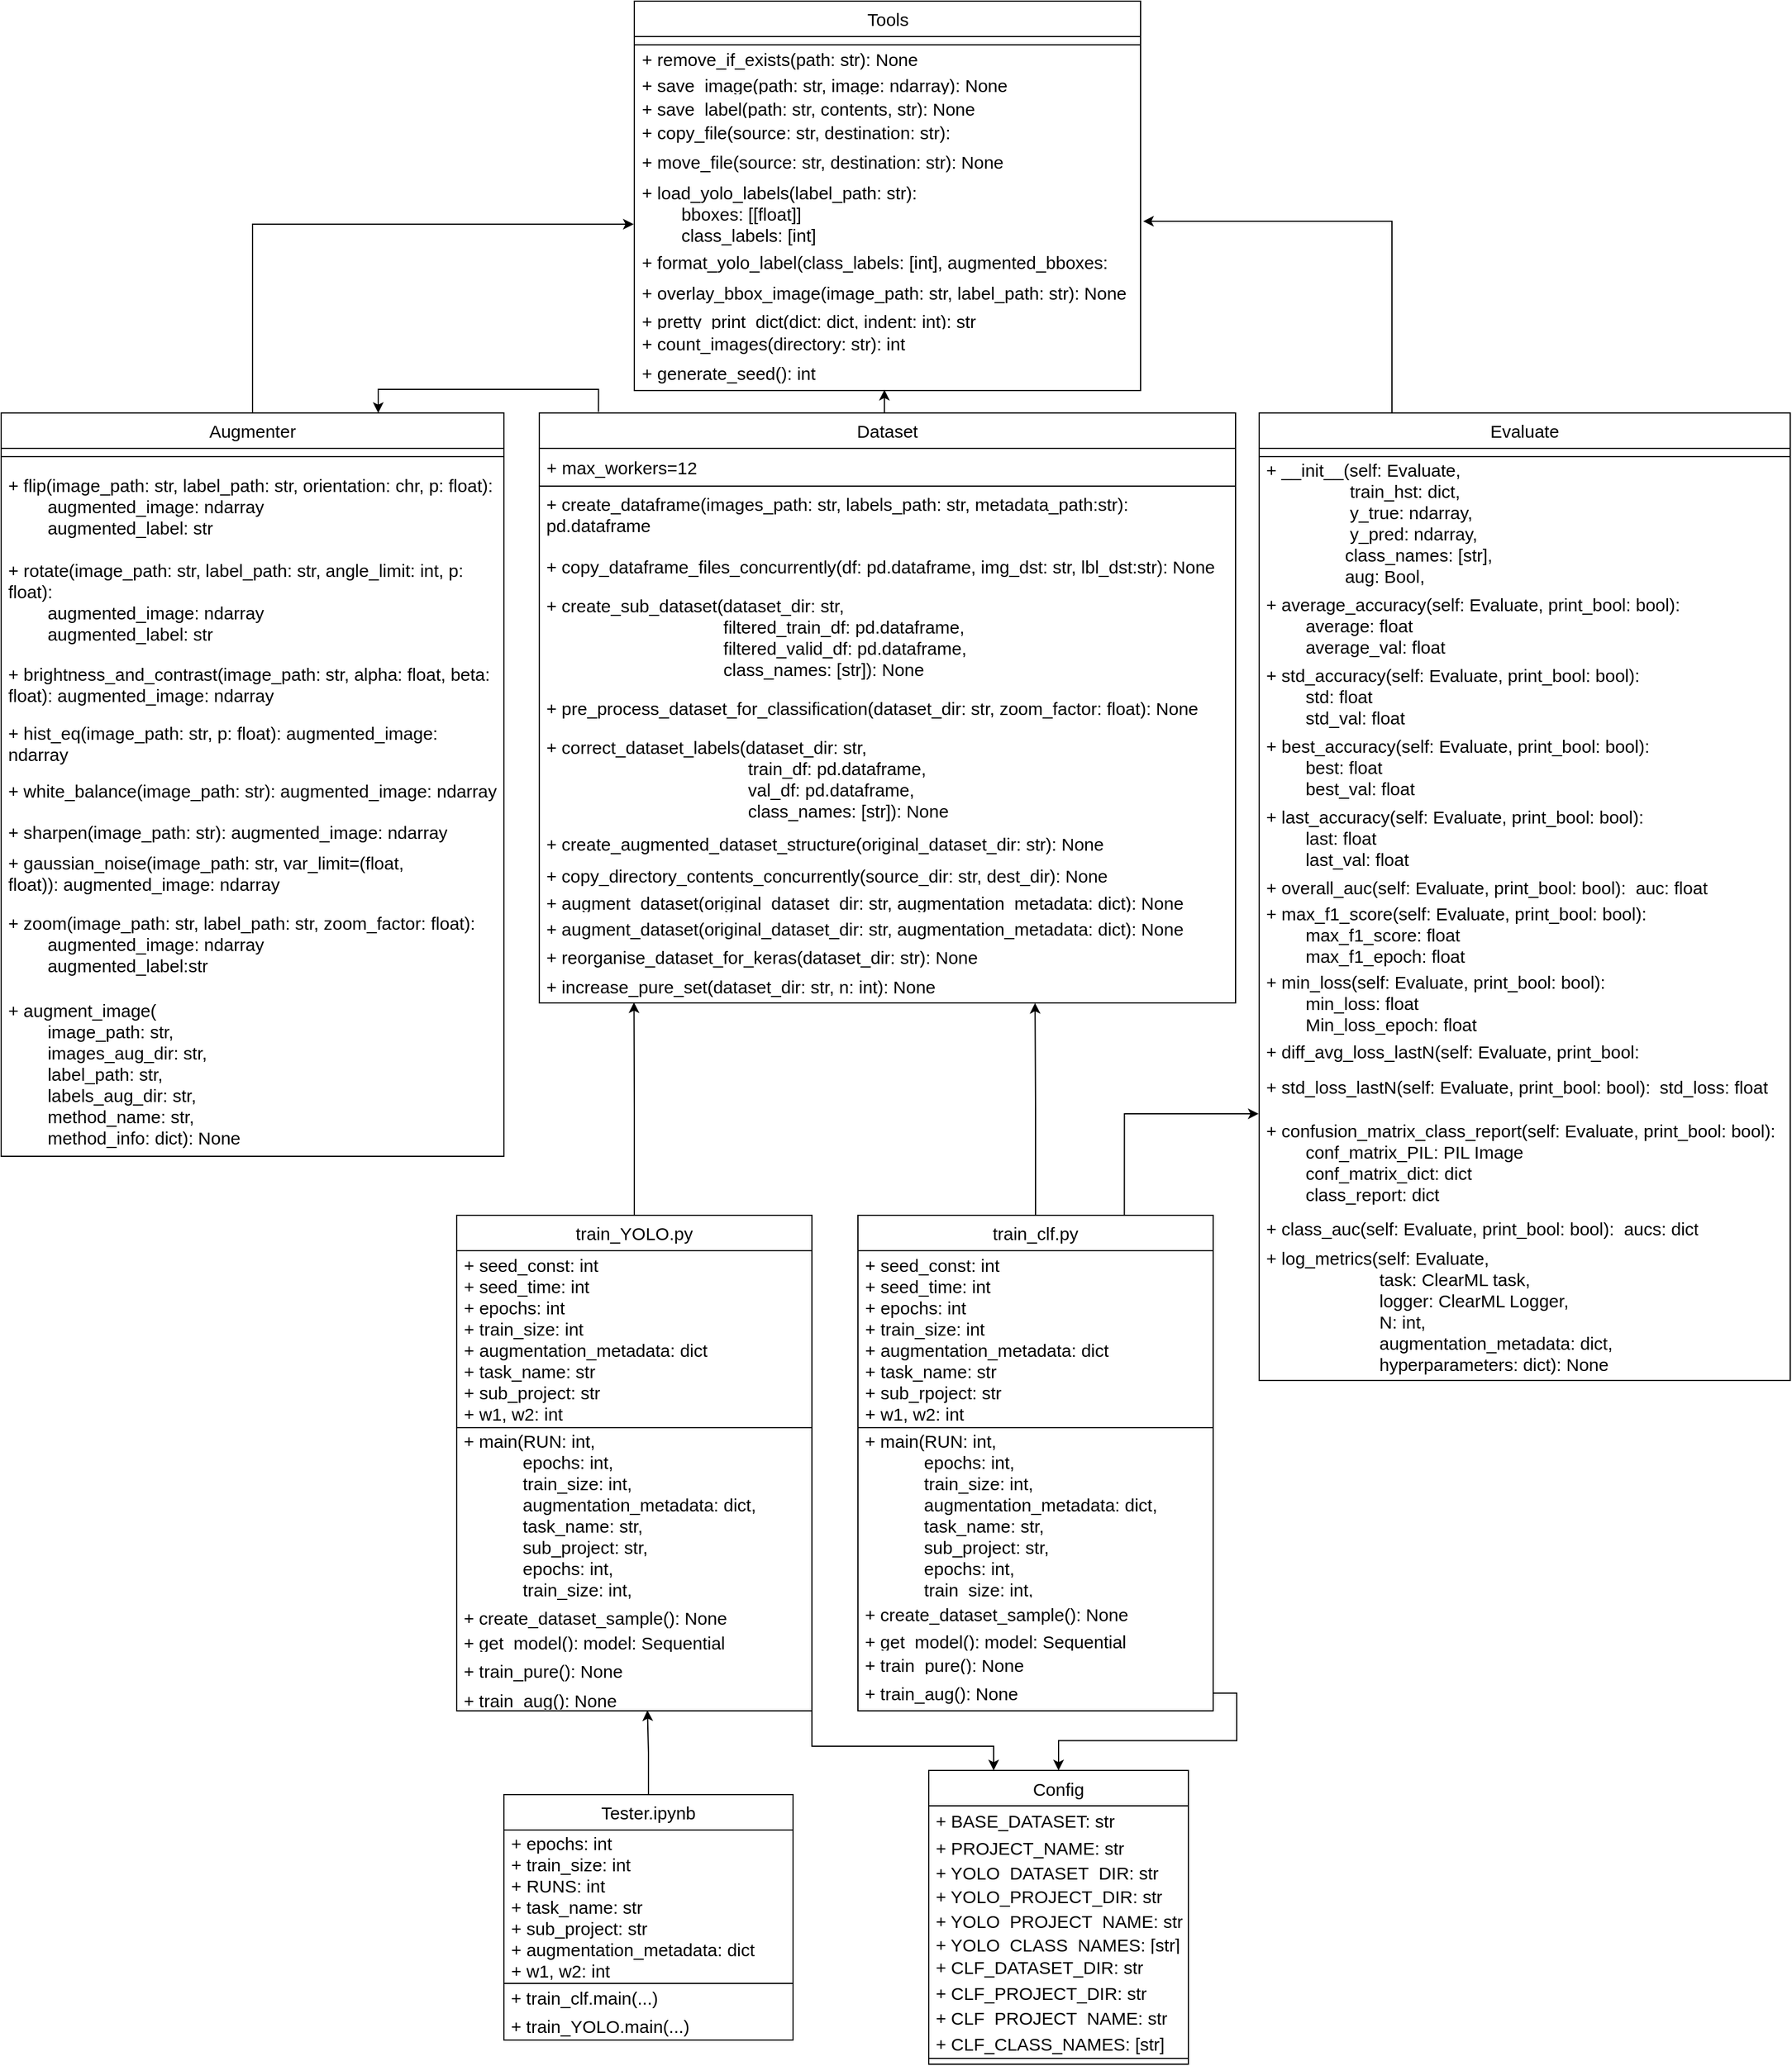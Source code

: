 <mxfile version="24.4.8" type="device">
  <diagram name="Page-1" id="jwdiSO0T2RPL26EpH5Y4">
    <mxGraphModel dx="3220" dy="1732" grid="0" gridSize="10" guides="1" tooltips="1" connect="1" arrows="1" fold="1" page="1" pageScale="1" pageWidth="3300" pageHeight="4681" math="0" shadow="0">
      <root>
        <mxCell id="0" />
        <mxCell id="1" parent="0" />
        <mxCell id="nGlid799hZtoj7pSC51s-5" value="Tools" style="swimlane;fontStyle=0;childLayout=stackLayout;horizontal=1;startSize=30;horizontalStack=0;resizeParent=1;resizeParentMax=0;resizeLast=0;collapsible=1;marginBottom=0;whiteSpace=wrap;html=1;fontSize=15;" parent="1" vertex="1">
          <mxGeometry x="950.5" y="21" width="429" height="330" as="geometry">
            <mxRectangle x="72" y="30" width="63" height="30" as="alternateBounds" />
          </mxGeometry>
        </mxCell>
        <mxCell id="nGlid799hZtoj7pSC51s-9" value="" style="rounded=0;whiteSpace=wrap;html=1;fontStyle=0;fontSize=15;" parent="nGlid799hZtoj7pSC51s-5" vertex="1">
          <mxGeometry y="30" width="429" height="7" as="geometry" />
        </mxCell>
        <mxCell id="nGlid799hZtoj7pSC51s-6" value="+ remove_if_exists(path: str): None" style="text;strokeColor=none;fillColor=none;align=left;verticalAlign=middle;spacingLeft=4;spacingRight=4;overflow=hidden;points=[[0,0.5],[1,0.5]];portConstraint=eastwest;rotatable=0;whiteSpace=wrap;html=1;fontStyle=0;fontSize=15;" parent="nGlid799hZtoj7pSC51s-5" vertex="1">
          <mxGeometry y="37" width="429" height="23" as="geometry" />
        </mxCell>
        <mxCell id="nGlid799hZtoj7pSC51s-7" value="+ save_image(path: str, image: ndarray): None" style="text;strokeColor=none;fillColor=none;align=left;verticalAlign=middle;spacingLeft=4;spacingRight=4;overflow=hidden;points=[[0,0.5],[1,0.5]];portConstraint=eastwest;rotatable=0;whiteSpace=wrap;html=1;fontStyle=0;fontSize=15;" parent="nGlid799hZtoj7pSC51s-5" vertex="1">
          <mxGeometry y="60" width="429" height="20" as="geometry" />
        </mxCell>
        <mxCell id="nGlid799hZtoj7pSC51s-8" value="+ save_label(path: str, contents, str): None" style="text;strokeColor=none;fillColor=none;align=left;verticalAlign=middle;spacingLeft=4;spacingRight=4;overflow=hidden;points=[[0,0.5],[1,0.5]];portConstraint=eastwest;rotatable=0;whiteSpace=wrap;html=1;fontStyle=0;fontSize=15;" parent="nGlid799hZtoj7pSC51s-5" vertex="1">
          <mxGeometry y="80" width="429" height="20" as="geometry" />
        </mxCell>
        <mxCell id="nGlid799hZtoj7pSC51s-13" value="+ copy_file(source: str, destination: str): None&lt;span style=&quot;color: rgba(0, 0, 0, 0); font-family: monospace; font-size: 15px; text-wrap: nowrap;&quot;&gt;%3CmxGraphModel%3E%3Croot%3E%3CmxCell%20id%3D%220%22%2F%3E%3CmxCell%20id%3D%221%22%20parent%3D%220%22%2F%3E%3CmxCell%20id%3D%222%22%20value%3D%22%2B%20save_label(path%2C%20contents)%22%20style%3D%22text%3BstrokeColor%3Dnone%3BfillColor%3Dnone%3Balign%3Dleft%3BverticalAlign%3Dmiddle%3BspacingLeft%3D4%3BspacingRight%3D4%3Boverflow%3Dhidden%3Bpoints%3D%5B%5B0%2C0.5%5D%2C%5B1%2C0.5%5D%5D%3BportConstraint%3Deastwest%3Brotatable%3D0%3BwhiteSpace%3Dwrap%3Bhtml%3D1%3B%22%20vertex%3D%221%22%20parent%3D%221%22%3E%3CmxGeometry%20x%3D%2272%22%20y%3D%22127%22%20width%3D%22248%22%20height%3D%2230%22%20as%3D%22geometry%22%2F%3E%3C%2FmxCell%3E%3C%2Froot%3E%3C%2FmxGraphModel%3E&lt;/span&gt;" style="text;strokeColor=none;fillColor=none;align=left;verticalAlign=middle;spacingLeft=4;spacingRight=4;overflow=hidden;points=[[0,0.5],[1,0.5]];portConstraint=eastwest;rotatable=0;whiteSpace=wrap;html=1;fontStyle=0;fontSize=15;" parent="nGlid799hZtoj7pSC51s-5" vertex="1">
          <mxGeometry y="100" width="429" height="22" as="geometry" />
        </mxCell>
        <mxCell id="nGlid799hZtoj7pSC51s-14" value="+ move_file(source: str, destination: str): None" style="text;strokeColor=none;fillColor=none;align=left;verticalAlign=middle;spacingLeft=4;spacingRight=4;overflow=hidden;points=[[0,0.5],[1,0.5]];portConstraint=eastwest;rotatable=0;whiteSpace=wrap;html=1;fontStyle=0;fontSize=15;" parent="nGlid799hZtoj7pSC51s-5" vertex="1">
          <mxGeometry y="122" width="429" height="28" as="geometry" />
        </mxCell>
        <mxCell id="nGlid799hZtoj7pSC51s-15" value="+ load_yolo_labels(label_path: str): &lt;br style=&quot;font-size: 15px;&quot;&gt;&lt;span style=&quot;white-space: pre; font-size: 15px;&quot;&gt;&#x9;&lt;/span&gt;bboxes: [[float]]&lt;br style=&quot;font-size: 15px;&quot;&gt;&lt;span style=&quot;white-space: pre; font-size: 15px;&quot;&gt;&#x9;&lt;/span&gt;class_labels: [int]" style="text;strokeColor=none;fillColor=none;align=left;verticalAlign=middle;spacingLeft=4;spacingRight=4;overflow=hidden;points=[[0,0.5],[1,0.5]];portConstraint=eastwest;rotatable=0;whiteSpace=wrap;html=1;fontStyle=0;fontSize=15;" parent="nGlid799hZtoj7pSC51s-5" vertex="1">
          <mxGeometry y="150" width="429" height="60" as="geometry" />
        </mxCell>
        <mxCell id="nGlid799hZtoj7pSC51s-16" value="+ format_yolo_label(class_labels: [int], augmented_bboxes: [[float]]): str" style="text;strokeColor=none;fillColor=none;align=left;verticalAlign=middle;spacingLeft=4;spacingRight=4;overflow=hidden;points=[[0,0.5],[1,0.5]];portConstraint=eastwest;rotatable=0;whiteSpace=wrap;html=1;fontStyle=0;fontSize=15;" parent="nGlid799hZtoj7pSC51s-5" vertex="1">
          <mxGeometry y="210" width="429" height="23" as="geometry" />
        </mxCell>
        <mxCell id="nGlid799hZtoj7pSC51s-17" value="+ overlay_bbox_image(image_path: str, label_path: str): None" style="text;strokeColor=none;fillColor=none;align=left;verticalAlign=middle;spacingLeft=4;spacingRight=4;overflow=hidden;points=[[0,0.5],[1,0.5]];portConstraint=eastwest;rotatable=0;whiteSpace=wrap;html=1;fontStyle=0;fontSize=15;" parent="nGlid799hZtoj7pSC51s-5" vertex="1">
          <mxGeometry y="233" width="429" height="27" as="geometry" />
        </mxCell>
        <mxCell id="nGlid799hZtoj7pSC51s-18" value="+ pretty_print_dict(dict: dict, indent: int): str" style="text;strokeColor=none;fillColor=none;align=left;verticalAlign=middle;spacingLeft=4;spacingRight=4;overflow=hidden;points=[[0,0.5],[1,0.5]];portConstraint=eastwest;rotatable=0;whiteSpace=wrap;html=1;fontStyle=0;fontSize=15;" parent="nGlid799hZtoj7pSC51s-5" vertex="1">
          <mxGeometry y="260" width="429" height="19" as="geometry" />
        </mxCell>
        <mxCell id="nGlid799hZtoj7pSC51s-19" value="+ count_images(directory: str): int" style="text;strokeColor=none;fillColor=none;align=left;verticalAlign=middle;spacingLeft=4;spacingRight=4;overflow=hidden;points=[[0,0.5],[1,0.5]];portConstraint=eastwest;rotatable=0;whiteSpace=wrap;html=1;fontStyle=0;fontSize=15;" parent="nGlid799hZtoj7pSC51s-5" vertex="1">
          <mxGeometry y="279" width="429" height="21" as="geometry" />
        </mxCell>
        <mxCell id="nGlid799hZtoj7pSC51s-20" value="+ generate_seed(): int" style="text;strokeColor=none;fillColor=none;align=left;verticalAlign=middle;spacingLeft=4;spacingRight=4;overflow=hidden;points=[[0,0.5],[1,0.5]];portConstraint=eastwest;rotatable=0;whiteSpace=wrap;html=1;fontStyle=0;fontSize=15;" parent="nGlid799hZtoj7pSC51s-5" vertex="1">
          <mxGeometry y="300" width="429" height="30" as="geometry" />
        </mxCell>
        <mxCell id="nGlid799hZtoj7pSC51s-21" value="Augmenter" style="swimlane;fontStyle=0;childLayout=stackLayout;horizontal=1;startSize=30;horizontalStack=0;resizeParent=1;resizeParentMax=0;resizeLast=0;collapsible=1;marginBottom=0;whiteSpace=wrap;html=1;fontSize=15;" parent="1" vertex="1">
          <mxGeometry x="414" y="370" width="426" height="630" as="geometry">
            <mxRectangle x="72" y="30" width="63" height="30" as="alternateBounds" />
          </mxGeometry>
        </mxCell>
        <mxCell id="nGlid799hZtoj7pSC51s-22" value="" style="rounded=0;whiteSpace=wrap;html=1;fontStyle=0;fontSize=15;" parent="nGlid799hZtoj7pSC51s-21" vertex="1">
          <mxGeometry y="30" width="426" height="7" as="geometry" />
        </mxCell>
        <mxCell id="nGlid799hZtoj7pSC51s-23" value="+ flip(image_path: str, label_path: str, orientation: chr, p: float):&lt;br style=&quot;font-size: 15px;&quot;&gt;&lt;span style=&quot;white-space: pre; font-size: 15px;&quot;&gt;&#x9;&lt;/span&gt;augmented_image: ndarray&lt;div style=&quot;font-size: 15px;&quot;&gt;&lt;span style=&quot;white-space: pre; font-size: 15px;&quot;&gt;&#x9;&lt;/span&gt;augmented_label: str&lt;br style=&quot;font-size: 15px;&quot;&gt;&lt;/div&gt;" style="text;strokeColor=none;fillColor=none;align=left;verticalAlign=middle;spacingLeft=4;spacingRight=4;overflow=hidden;points=[[0,0.5],[1,0.5]];portConstraint=eastwest;rotatable=0;whiteSpace=wrap;html=1;fontStyle=0;fontSize=15;" parent="nGlid799hZtoj7pSC51s-21" vertex="1">
          <mxGeometry y="37" width="426" height="83" as="geometry" />
        </mxCell>
        <mxCell id="nGlid799hZtoj7pSC51s-34" value="+ rotate(image_path: str, label_path: str, angle_limit: int, p: float):&lt;br style=&quot;font-size: 15px;&quot;&gt;&lt;span style=&quot;white-space: pre; font-size: 15px;&quot;&gt;&#x9;&lt;/span&gt;augmented_image: ndarray&lt;div style=&quot;font-size: 15px;&quot;&gt;&lt;span style=&quot;white-space: pre; font-size: 15px;&quot;&gt;&#x9;&lt;/span&gt;augmented_label: str&lt;br style=&quot;font-size: 15px;&quot;&gt;&lt;/div&gt;" style="text;strokeColor=none;fillColor=none;align=left;verticalAlign=middle;spacingLeft=4;spacingRight=4;overflow=hidden;points=[[0,0.5],[1,0.5]];portConstraint=eastwest;rotatable=0;whiteSpace=wrap;html=1;fontStyle=0;fontSize=15;" parent="nGlid799hZtoj7pSC51s-21" vertex="1">
          <mxGeometry y="120" width="426" height="80" as="geometry" />
        </mxCell>
        <mxCell id="nGlid799hZtoj7pSC51s-35" value="+ brightness_and_contrast(image_path: str, alpha: float, beta: float):&amp;nbsp;augmented_image: ndarray" style="text;strokeColor=none;fillColor=none;align=left;verticalAlign=middle;spacingLeft=4;spacingRight=4;overflow=hidden;points=[[0,0.5],[1,0.5]];portConstraint=eastwest;rotatable=0;whiteSpace=wrap;html=1;fontStyle=0;fontSize=15;" parent="nGlid799hZtoj7pSC51s-21" vertex="1">
          <mxGeometry y="200" width="426" height="60" as="geometry" />
        </mxCell>
        <mxCell id="nGlid799hZtoj7pSC51s-36" value="+ hist_eq(image_path: str, p: float): augmented_image: ndarray" style="text;strokeColor=none;fillColor=none;align=left;verticalAlign=middle;spacingLeft=4;spacingRight=4;overflow=hidden;points=[[0,0.5],[1,0.5]];portConstraint=eastwest;rotatable=0;whiteSpace=wrap;html=1;fontStyle=0;fontSize=15;" parent="nGlid799hZtoj7pSC51s-21" vertex="1">
          <mxGeometry y="260" width="426" height="40" as="geometry" />
        </mxCell>
        <mxCell id="nGlid799hZtoj7pSC51s-37" value="+ white_balance(image_path: str): augmented_image: ndarray" style="text;strokeColor=none;fillColor=none;align=left;verticalAlign=middle;spacingLeft=4;spacingRight=4;overflow=hidden;points=[[0,0.5],[1,0.5]];portConstraint=eastwest;rotatable=0;whiteSpace=wrap;html=1;fontStyle=0;fontSize=15;" parent="nGlid799hZtoj7pSC51s-21" vertex="1">
          <mxGeometry y="300" width="426" height="40" as="geometry" />
        </mxCell>
        <mxCell id="nGlid799hZtoj7pSC51s-38" value="+ sharpen(image_path: str): augmented_image: ndarray" style="text;strokeColor=none;fillColor=none;align=left;verticalAlign=middle;spacingLeft=4;spacingRight=4;overflow=hidden;points=[[0,0.5],[1,0.5]];portConstraint=eastwest;rotatable=0;whiteSpace=wrap;html=1;fontStyle=0;fontSize=15;" parent="nGlid799hZtoj7pSC51s-21" vertex="1">
          <mxGeometry y="340" width="426" height="30" as="geometry" />
        </mxCell>
        <mxCell id="nGlid799hZtoj7pSC51s-39" value="+ gaussian_noise(image_path: str, var_limit=(float, float)):&amp;nbsp;augmented_image: ndarray" style="text;strokeColor=none;fillColor=none;align=left;verticalAlign=middle;spacingLeft=4;spacingRight=4;overflow=hidden;points=[[0,0.5],[1,0.5]];portConstraint=eastwest;rotatable=0;whiteSpace=wrap;html=1;fontStyle=0;fontSize=15;" parent="nGlid799hZtoj7pSC51s-21" vertex="1">
          <mxGeometry y="370" width="426" height="40" as="geometry" />
        </mxCell>
        <mxCell id="nGlid799hZtoj7pSC51s-40" value="+ zoom(image_path: str, label_path: str, zoom_factor: float):&lt;br style=&quot;font-size: 15px;&quot;&gt;&lt;span style=&quot;white-space: pre; font-size: 15px;&quot;&gt;&#x9;&lt;/span&gt;augmented_image: ndarray&lt;div style=&quot;font-size: 15px;&quot;&gt;&lt;span style=&quot;white-space: pre; font-size: 15px;&quot;&gt;&#x9;&lt;/span&gt;augmented_label:str&lt;br style=&quot;font-size: 15px;&quot;&gt;&lt;/div&gt;" style="text;strokeColor=none;fillColor=none;align=left;verticalAlign=middle;spacingLeft=4;spacingRight=4;overflow=hidden;points=[[0,0.5],[1,0.5]];portConstraint=eastwest;rotatable=0;whiteSpace=wrap;html=1;fontStyle=0;fontSize=15;" parent="nGlid799hZtoj7pSC51s-21" vertex="1">
          <mxGeometry y="410" width="426" height="80" as="geometry" />
        </mxCell>
        <mxCell id="nGlid799hZtoj7pSC51s-42" value="+ augment_image(&lt;div style=&quot;font-size: 15px;&quot;&gt;&lt;span style=&quot;white-space: pre; font-size: 15px;&quot;&gt;&#x9;&lt;/span&gt;image_path: str,&amp;nbsp;&lt;/div&gt;&lt;div style=&quot;font-size: 15px;&quot;&gt;&lt;span style=&quot;white-space: pre; font-size: 15px;&quot;&gt;&#x9;&lt;/span&gt;images_aug_dir: str,&amp;nbsp;&lt;/div&gt;&lt;div style=&quot;font-size: 15px;&quot;&gt;&lt;span style=&quot;white-space: pre; font-size: 15px;&quot;&gt;&#x9;&lt;/span&gt;label_path: str,&lt;/div&gt;&lt;div style=&quot;font-size: 15px;&quot;&gt;&lt;span style=&quot;white-space: pre; font-size: 15px;&quot;&gt;&#x9;&lt;/span&gt;labels_aug_dir: str,&amp;nbsp;&lt;br style=&quot;font-size: 15px;&quot;&gt;&lt;/div&gt;&lt;div style=&quot;font-size: 15px;&quot;&gt;&lt;span style=&quot;white-space: pre; font-size: 15px;&quot;&gt;&#x9;&lt;/span&gt;method_name: str,&amp;nbsp;&lt;br style=&quot;font-size: 15px;&quot;&gt;&lt;/div&gt;&lt;div style=&quot;font-size: 15px;&quot;&gt;&lt;span style=&quot;white-space: pre; font-size: 15px;&quot;&gt;&#x9;&lt;/span&gt;method_info: dict): None&lt;/div&gt;" style="text;strokeColor=none;fillColor=none;align=left;verticalAlign=middle;spacingLeft=4;spacingRight=4;overflow=hidden;points=[[0,0.5],[1,0.5]];portConstraint=eastwest;rotatable=0;whiteSpace=wrap;html=1;fontStyle=0;fontSize=15;" parent="nGlid799hZtoj7pSC51s-21" vertex="1">
          <mxGeometry y="490" width="426" height="140" as="geometry" />
        </mxCell>
        <mxCell id="SQDfd7YPCG2e_DJXSsXQ-8" style="edgeStyle=orthogonalEdgeStyle;rounded=0;orthogonalLoop=1;jettySize=auto;html=1;exitX=0.085;exitY=-0.002;exitDx=0;exitDy=0;entryX=0.75;entryY=0;entryDx=0;entryDy=0;exitPerimeter=0;fontStyle=0" edge="1" parent="1" source="nGlid799hZtoj7pSC51s-43" target="nGlid799hZtoj7pSC51s-21">
          <mxGeometry relative="1" as="geometry">
            <Array as="points">
              <mxPoint x="920" y="350" />
              <mxPoint x="733" y="350" />
            </Array>
          </mxGeometry>
        </mxCell>
        <mxCell id="nGlid799hZtoj7pSC51s-43" value="Dataset" style="swimlane;fontStyle=0;childLayout=stackLayout;horizontal=1;startSize=30;horizontalStack=0;resizeParent=1;resizeParentMax=0;resizeLast=0;collapsible=1;marginBottom=0;whiteSpace=wrap;html=1;fontSize=15;" parent="1" vertex="1">
          <mxGeometry x="870" y="370" width="590" height="500" as="geometry">
            <mxRectangle x="72" y="30" width="63" height="30" as="alternateBounds" />
          </mxGeometry>
        </mxCell>
        <mxCell id="nGlid799hZtoj7pSC51s-44" value="&amp;nbsp;+ max_workers=12" style="rounded=0;whiteSpace=wrap;html=1;align=left;fontStyle=0;fontSize=15;" parent="nGlid799hZtoj7pSC51s-43" vertex="1">
          <mxGeometry y="30" width="590" height="32" as="geometry" />
        </mxCell>
        <mxCell id="nGlid799hZtoj7pSC51s-55" value="+ create_dataframe(images_path: str, labels_path: str, metadata_path:str): pd.dataframe" style="text;strokeColor=none;fillColor=none;align=left;verticalAlign=middle;spacingLeft=4;spacingRight=4;overflow=hidden;points=[[0,0.5],[1,0.5]];portConstraint=eastwest;rotatable=0;whiteSpace=wrap;html=1;fontStyle=0;fontSize=15;" parent="nGlid799hZtoj7pSC51s-43" vertex="1">
          <mxGeometry y="62" width="590" height="48" as="geometry" />
        </mxCell>
        <mxCell id="nGlid799hZtoj7pSC51s-58" value="+ copy_dataframe_files_concurrently(df: pd.dataframe, img_dst: str, lbl_dst:str): None" style="text;strokeColor=none;fillColor=none;align=left;verticalAlign=middle;spacingLeft=4;spacingRight=4;overflow=hidden;points=[[0,0.5],[1,0.5]];portConstraint=eastwest;rotatable=0;whiteSpace=wrap;html=1;fontStyle=0;fontSize=15;" parent="nGlid799hZtoj7pSC51s-43" vertex="1">
          <mxGeometry y="110" width="590" height="40" as="geometry" />
        </mxCell>
        <mxCell id="nGlid799hZtoj7pSC51s-59" value="+ create_sub_dataset(dataset_dir: str,&lt;div style=&quot;font-size: 15px;&quot;&gt;&lt;span style=&quot;white-space: pre; font-size: 15px;&quot;&gt;&#x9;&lt;/span&gt;&lt;span style=&quot;white-space: pre; font-size: 15px;&quot;&gt;&#x9;&lt;/span&gt;&lt;span style=&quot;white-space: pre; font-size: 15px;&quot;&gt;&#x9;&lt;/span&gt;&lt;span style=&quot;white-space: pre; font-size: 15px;&quot;&gt;&#x9;&lt;/span&gt;&amp;nbsp; &amp;nbsp; filtered_train_df: pd.dataframe,&amp;nbsp;&lt;/div&gt;&lt;div style=&quot;font-size: 15px;&quot;&gt;&lt;span style=&quot;white-space: pre; font-size: 15px;&quot;&gt;&#x9;&lt;/span&gt;&lt;span style=&quot;white-space: pre; font-size: 15px;&quot;&gt;&#x9;&lt;/span&gt;&lt;span style=&quot;white-space: pre; font-size: 15px;&quot;&gt;&#x9;&lt;/span&gt;&lt;span style=&quot;white-space: pre; font-size: 15px;&quot;&gt;&#x9;&lt;/span&gt;&amp;nbsp; &amp;nbsp; filtered_valid_df: pd.dataframe,&lt;/div&gt;&lt;div style=&quot;font-size: 15px;&quot;&gt;&lt;span style=&quot;white-space: pre; font-size: 15px;&quot;&gt;&#x9;&lt;/span&gt;&lt;span style=&quot;white-space: pre; font-size: 15px;&quot;&gt;&#x9;&lt;/span&gt;&lt;span style=&quot;white-space: pre; font-size: 15px;&quot;&gt;&#x9;&lt;/span&gt;&lt;span style=&quot;white-space: pre; font-size: 15px;&quot;&gt;&#x9;&lt;/span&gt;&amp;nbsp; &amp;nbsp; class_names: [str]): None&lt;/div&gt;" style="text;strokeColor=none;fillColor=none;align=left;verticalAlign=middle;spacingLeft=4;spacingRight=4;overflow=hidden;points=[[0,0.5],[1,0.5]];portConstraint=eastwest;rotatable=0;whiteSpace=wrap;html=1;fontStyle=0;fontSize=15;" parent="nGlid799hZtoj7pSC51s-43" vertex="1">
          <mxGeometry y="150" width="590" height="80" as="geometry" />
        </mxCell>
        <mxCell id="nGlid799hZtoj7pSC51s-60" value="+ pre_process_dataset_for_classification(dataset_dir: str,&amp;nbsp;&lt;span style=&quot;background-color: initial; font-size: 15px;&quot;&gt;zoom_factor: float&lt;/span&gt;&lt;span style=&quot;background-color: initial; font-size: 15px;&quot;&gt;): None&lt;/span&gt;" style="text;strokeColor=none;fillColor=none;align=left;verticalAlign=middle;spacingLeft=4;spacingRight=4;overflow=hidden;points=[[0,0.5],[1,0.5]];portConstraint=eastwest;rotatable=0;whiteSpace=wrap;html=1;fontStyle=0;fontSize=15;" parent="nGlid799hZtoj7pSC51s-43" vertex="1">
          <mxGeometry y="230" width="590" height="40" as="geometry" />
        </mxCell>
        <mxCell id="nGlid799hZtoj7pSC51s-61" value="+ correct_dataset_labels(dataset_dir: str,&lt;div style=&quot;font-size: 15px;&quot;&gt;&lt;span style=&quot;white-space: pre; font-size: 15px;&quot;&gt;&#x9;&lt;/span&gt;&lt;span style=&quot;white-space: pre; font-size: 15px;&quot;&gt;&#x9;&lt;/span&gt;&lt;span style=&quot;white-space: pre; font-size: 15px;&quot;&gt;&#x9;&lt;/span&gt;&lt;span style=&quot;white-space: pre; font-size: 15px;&quot;&gt;&#x9;&lt;/span&gt;&amp;nbsp; &amp;nbsp; &amp;nbsp; &amp;nbsp; &amp;nbsp;train_df: pd.dataframe,&amp;nbsp;&lt;/div&gt;&lt;div style=&quot;font-size: 15px;&quot;&gt;&lt;span style=&quot;white-space: pre; font-size: 15px;&quot;&gt;&#x9;&lt;/span&gt;&lt;span style=&quot;white-space: pre; font-size: 15px;&quot;&gt;&#x9;&lt;/span&gt;&lt;span style=&quot;white-space: pre; font-size: 15px;&quot;&gt;&#x9;&lt;/span&gt;&lt;span style=&quot;white-space: pre; font-size: 15px;&quot;&gt;&#x9;&lt;/span&gt;&amp;nbsp; &amp;nbsp; &amp;nbsp; &amp;nbsp; &amp;nbsp;val_df: pd.dataframe,&lt;/div&gt;&lt;div style=&quot;font-size: 15px;&quot;&gt;&lt;span style=&quot;white-space: pre; font-size: 15px;&quot;&gt;&#x9;&lt;/span&gt;&lt;span style=&quot;white-space: pre; font-size: 15px;&quot;&gt;&#x9;&lt;/span&gt;&lt;span style=&quot;white-space: pre; font-size: 15px;&quot;&gt;&#x9;&lt;/span&gt;&lt;span style=&quot;white-space: pre; font-size: 15px;&quot;&gt;&#x9;&lt;/span&gt;&amp;nbsp; &amp;nbsp; &amp;nbsp; &amp;nbsp; &amp;nbsp;class_names: [str]): None&lt;/div&gt;" style="text;strokeColor=none;fillColor=none;align=left;verticalAlign=middle;spacingLeft=4;spacingRight=4;overflow=hidden;points=[[0,0.5],[1,0.5]];portConstraint=eastwest;rotatable=0;whiteSpace=wrap;html=1;fontStyle=0;fontSize=15;" parent="nGlid799hZtoj7pSC51s-43" vertex="1">
          <mxGeometry y="270" width="590" height="80" as="geometry" />
        </mxCell>
        <mxCell id="nGlid799hZtoj7pSC51s-62" value="+ create_augmented_dataset_structure(original_dataset_dir: str): None" style="text;strokeColor=none;fillColor=none;align=left;verticalAlign=middle;spacingLeft=4;spacingRight=4;overflow=hidden;points=[[0,0.5],[1,0.5]];portConstraint=eastwest;rotatable=0;whiteSpace=wrap;html=1;fontStyle=0;fontSize=15;" parent="nGlid799hZtoj7pSC51s-43" vertex="1">
          <mxGeometry y="350" width="590" height="30" as="geometry" />
        </mxCell>
        <mxCell id="nGlid799hZtoj7pSC51s-63" value="+ copy_directory_contents_concurrently(source_dir: str, dest_dir): None" style="text;strokeColor=none;fillColor=none;align=left;verticalAlign=middle;spacingLeft=4;spacingRight=4;overflow=hidden;points=[[0,0.5],[1,0.5]];portConstraint=eastwest;rotatable=0;whiteSpace=wrap;html=1;fontStyle=0;fontSize=15;" parent="nGlid799hZtoj7pSC51s-43" vertex="1">
          <mxGeometry y="380" width="590" height="24" as="geometry" />
        </mxCell>
        <mxCell id="nGlid799hZtoj7pSC51s-64" value="+ augment_dataset(original_dataset_dir: str, augmentation_metadata: dict): None" style="text;strokeColor=none;fillColor=none;align=left;verticalAlign=middle;spacingLeft=4;spacingRight=4;overflow=hidden;points=[[0,0.5],[1,0.5]];portConstraint=eastwest;rotatable=0;whiteSpace=wrap;html=1;fontStyle=0;fontSize=15;" parent="nGlid799hZtoj7pSC51s-43" vertex="1">
          <mxGeometry y="404" width="590" height="20" as="geometry" />
        </mxCell>
        <mxCell id="nGlid799hZtoj7pSC51s-65" value="+ augment_dataset(original_dataset_dir: str, augmentation_metadata: dict): None" style="text;strokeColor=none;fillColor=none;align=left;verticalAlign=middle;spacingLeft=4;spacingRight=4;overflow=hidden;points=[[0,0.5],[1,0.5]];portConstraint=eastwest;rotatable=0;whiteSpace=wrap;html=1;fontStyle=0;fontSize=15;" parent="nGlid799hZtoj7pSC51s-43" vertex="1">
          <mxGeometry y="424" width="590" height="26" as="geometry" />
        </mxCell>
        <mxCell id="nGlid799hZtoj7pSC51s-66" value="+ reorganise_dataset_for_keras(dataset_dir: str): None" style="text;strokeColor=none;fillColor=none;align=left;verticalAlign=middle;spacingLeft=4;spacingRight=4;overflow=hidden;points=[[0,0.5],[1,0.5]];portConstraint=eastwest;rotatable=0;whiteSpace=wrap;html=1;fontStyle=0;fontSize=15;" parent="nGlid799hZtoj7pSC51s-43" vertex="1">
          <mxGeometry y="450" width="590" height="22" as="geometry" />
        </mxCell>
        <mxCell id="oV85DCt09_R3GapRd5gg-1" value="+ increase_pure_set(dataset_dir: str, n: int): None" style="text;strokeColor=none;fillColor=none;align=left;verticalAlign=middle;spacingLeft=4;spacingRight=4;overflow=hidden;points=[[0,0.5],[1,0.5]];portConstraint=eastwest;rotatable=0;whiteSpace=wrap;html=1;fontStyle=0;fontSize=15;" parent="nGlid799hZtoj7pSC51s-43" vertex="1">
          <mxGeometry y="472" width="590" height="28" as="geometry" />
        </mxCell>
        <mxCell id="nGlid799hZtoj7pSC51s-67" value="Config" style="swimlane;fontStyle=0;childLayout=stackLayout;horizontal=1;startSize=30;horizontalStack=0;resizeParent=1;resizeParentMax=0;resizeLast=0;collapsible=1;marginBottom=0;whiteSpace=wrap;html=1;fontSize=15;" parent="1" vertex="1">
          <mxGeometry x="1200" y="1520.5" width="220" height="249" as="geometry">
            <mxRectangle x="72" y="30" width="63" height="30" as="alternateBounds" />
          </mxGeometry>
        </mxCell>
        <mxCell id="nGlid799hZtoj7pSC51s-69" value="+ BASE_DATASET: str" style="text;strokeColor=none;fillColor=none;align=left;verticalAlign=middle;spacingLeft=4;spacingRight=4;overflow=hidden;points=[[0,0.5],[1,0.5]];portConstraint=eastwest;rotatable=0;whiteSpace=wrap;html=1;fontStyle=0;fontSize=15;" parent="nGlid799hZtoj7pSC51s-67" vertex="1">
          <mxGeometry y="30" width="220" height="24" as="geometry" />
        </mxCell>
        <mxCell id="nGlid799hZtoj7pSC51s-80" value="+ PROJECT_NAME: str" style="text;strokeColor=none;fillColor=none;align=left;verticalAlign=middle;spacingLeft=4;spacingRight=4;overflow=hidden;points=[[0,0.5],[1,0.5]];portConstraint=eastwest;rotatable=0;whiteSpace=wrap;html=1;fontStyle=0;fontSize=15;" parent="nGlid799hZtoj7pSC51s-67" vertex="1">
          <mxGeometry y="54" width="220" height="22" as="geometry" />
        </mxCell>
        <mxCell id="nGlid799hZtoj7pSC51s-81" value="+ YOLO_DATASET_DIR: str" style="text;strokeColor=none;fillColor=none;align=left;verticalAlign=middle;spacingLeft=4;spacingRight=4;overflow=hidden;points=[[0,0.5],[1,0.5]];portConstraint=eastwest;rotatable=0;whiteSpace=wrap;html=1;fontStyle=0;fontSize=15;" parent="nGlid799hZtoj7pSC51s-67" vertex="1">
          <mxGeometry y="76" width="220" height="19" as="geometry" />
        </mxCell>
        <mxCell id="nGlid799hZtoj7pSC51s-82" value="+ YOLO_PROJECT_DIR: str" style="text;strokeColor=none;fillColor=none;align=left;verticalAlign=middle;spacingLeft=4;spacingRight=4;overflow=hidden;points=[[0,0.5],[1,0.5]];portConstraint=eastwest;rotatable=0;whiteSpace=wrap;html=1;fontStyle=0;fontSize=15;" parent="nGlid799hZtoj7pSC51s-67" vertex="1">
          <mxGeometry y="95" width="220" height="22" as="geometry" />
        </mxCell>
        <mxCell id="nGlid799hZtoj7pSC51s-83" value="+ YOLO_PROJECT_NAME: str" style="text;strokeColor=none;fillColor=none;align=left;verticalAlign=middle;spacingLeft=4;spacingRight=4;overflow=hidden;points=[[0,0.5],[1,0.5]];portConstraint=eastwest;rotatable=0;whiteSpace=wrap;html=1;fontStyle=0;fontSize=15;" parent="nGlid799hZtoj7pSC51s-67" vertex="1">
          <mxGeometry y="117" width="220" height="19" as="geometry" />
        </mxCell>
        <mxCell id="nGlid799hZtoj7pSC51s-84" value="+ YOLO_CLASS_NAMES: [str]" style="text;strokeColor=none;fillColor=none;align=left;verticalAlign=middle;spacingLeft=4;spacingRight=4;overflow=hidden;points=[[0,0.5],[1,0.5]];portConstraint=eastwest;rotatable=0;whiteSpace=wrap;html=1;fontStyle=0;fontSize=15;" parent="nGlid799hZtoj7pSC51s-67" vertex="1">
          <mxGeometry y="136" width="220" height="20" as="geometry" />
        </mxCell>
        <mxCell id="nGlid799hZtoj7pSC51s-85" value="+ CLF_DATASET_DIR: str" style="text;strokeColor=none;fillColor=none;align=left;verticalAlign=middle;spacingLeft=4;spacingRight=4;overflow=hidden;points=[[0,0.5],[1,0.5]];portConstraint=eastwest;rotatable=0;whiteSpace=wrap;html=1;fontStyle=0;fontSize=15;" parent="nGlid799hZtoj7pSC51s-67" vertex="1">
          <mxGeometry y="156" width="220" height="21" as="geometry" />
        </mxCell>
        <mxCell id="nGlid799hZtoj7pSC51s-86" value="+ CLF_PROJECT_DIR: str" style="text;strokeColor=none;fillColor=none;align=left;verticalAlign=middle;spacingLeft=4;spacingRight=4;overflow=hidden;points=[[0,0.5],[1,0.5]];portConstraint=eastwest;rotatable=0;whiteSpace=wrap;html=1;fontStyle=0;fontSize=15;" parent="nGlid799hZtoj7pSC51s-67" vertex="1">
          <mxGeometry y="177" width="220" height="22" as="geometry" />
        </mxCell>
        <mxCell id="nGlid799hZtoj7pSC51s-87" value="+ CLF_PROJECT_NAME: str" style="text;strokeColor=none;fillColor=none;align=left;verticalAlign=middle;spacingLeft=4;spacingRight=4;overflow=hidden;points=[[0,0.5],[1,0.5]];portConstraint=eastwest;rotatable=0;whiteSpace=wrap;html=1;fontStyle=0;fontSize=15;" parent="nGlid799hZtoj7pSC51s-67" vertex="1">
          <mxGeometry y="199" width="220" height="19" as="geometry" />
        </mxCell>
        <mxCell id="nGlid799hZtoj7pSC51s-88" value="+ CLF_CLASS_NAMES: [str]" style="text;strokeColor=none;fillColor=none;align=left;verticalAlign=middle;spacingLeft=4;spacingRight=4;overflow=hidden;points=[[0,0.5],[1,0.5]];portConstraint=eastwest;rotatable=0;whiteSpace=wrap;html=1;fontStyle=0;fontSize=15;" parent="nGlid799hZtoj7pSC51s-67" vertex="1">
          <mxGeometry y="218" width="220" height="26" as="geometry" />
        </mxCell>
        <mxCell id="nGlid799hZtoj7pSC51s-68" value="" style="rounded=0;whiteSpace=wrap;html=1;align=left;fontStyle=0;fontSize=15;" parent="nGlid799hZtoj7pSC51s-67" vertex="1">
          <mxGeometry y="244" width="220" height="5" as="geometry" />
        </mxCell>
        <mxCell id="nGlid799hZtoj7pSC51s-89" value="Evaluate" style="swimlane;fontStyle=0;childLayout=stackLayout;horizontal=1;startSize=30;horizontalStack=0;resizeParent=1;resizeParentMax=0;resizeLast=0;collapsible=1;marginBottom=0;whiteSpace=wrap;html=1;fontSize=15;" parent="1" vertex="1">
          <mxGeometry x="1480" y="370" width="450" height="820" as="geometry">
            <mxRectangle x="72" y="30" width="63" height="30" as="alternateBounds" />
          </mxGeometry>
        </mxCell>
        <mxCell id="nGlid799hZtoj7pSC51s-90" value="" style="rounded=0;whiteSpace=wrap;html=1;fontStyle=0;fontSize=15;" parent="nGlid799hZtoj7pSC51s-89" vertex="1">
          <mxGeometry y="30" width="450" height="7" as="geometry" />
        </mxCell>
        <mxCell id="nGlid799hZtoj7pSC51s-91" value="+ __init__(self: Evaluate, &lt;br style=&quot;font-size: 15px;&quot;&gt;&lt;span style=&quot;white-space: pre; font-size: 15px;&quot;&gt;&#x9;&lt;/span&gt;&lt;span style=&quot;white-space: pre; font-size: 15px;&quot;&gt;&#x9;&lt;/span&gt;&amp;nbsp;train_hst: dict, &lt;br style=&quot;font-size: 15px;&quot;&gt;&amp;nbsp;&lt;span style=&quot;white-space: pre; font-size: 15px;&quot;&gt;&#x9;&lt;/span&gt;&lt;span style=&quot;white-space: pre; font-size: 15px;&quot;&gt;&#x9;&lt;/span&gt;&amp;nbsp;y_true: ndarray, &lt;br style=&quot;font-size: 15px;&quot;&gt;&lt;span style=&quot;white-space: pre; font-size: 15px;&quot;&gt;&#x9;&lt;/span&gt;&lt;span style=&quot;white-space: pre; font-size: 15px;&quot;&gt;&#x9;&lt;/span&gt;&amp;nbsp;y_pred: ndarray,&amp;nbsp;&lt;div style=&quot;font-size: 15px;&quot;&gt;&lt;span style=&quot;white-space: pre; font-size: 15px;&quot;&gt;&#x9;&lt;/span&gt;&lt;span style=&quot;white-space: pre; font-size: 15px;&quot;&gt;&#x9;&lt;/span&gt;class_names: [str], &lt;br style=&quot;font-size: 15px;&quot;&gt;&lt;span style=&quot;white-space: pre; font-size: 15px;&quot;&gt;&#x9;&lt;/span&gt;&lt;span style=&quot;white-space: pre; font-size: 15px;&quot;&gt;&#x9;&lt;/span&gt;aug: Bool, &lt;br style=&quot;font-size: 15px;&quot;&gt;&lt;span style=&quot;white-space: pre; font-size: 15px;&quot;&gt;&#x9;&lt;/span&gt;&lt;span style=&quot;white-space: pre; font-size: 15px;&quot;&gt;&#x9;&lt;/span&gt;sf: int): None&amp;nbsp;&lt;/div&gt;" style="text;strokeColor=none;fillColor=none;align=left;verticalAlign=middle;spacingLeft=4;spacingRight=4;overflow=hidden;points=[[0,0.5],[1,0.5]];portConstraint=eastwest;rotatable=0;whiteSpace=wrap;html=1;fontStyle=0;fontSize=15;" parent="nGlid799hZtoj7pSC51s-89" vertex="1">
          <mxGeometry y="37" width="450" height="113" as="geometry" />
        </mxCell>
        <mxCell id="nGlid799hZtoj7pSC51s-103" value="+ average_accuracy(self: Evaluate, print_bool: bool):&amp;nbsp;&lt;div style=&quot;font-size: 15px;&quot;&gt;&lt;span style=&quot;white-space: pre; font-size: 15px;&quot;&gt;&#x9;&lt;/span&gt;average: float&lt;br style=&quot;font-size: 15px;&quot;&gt;&lt;/div&gt;&lt;div style=&quot;font-size: 15px;&quot;&gt;&lt;span style=&quot;white-space: pre; font-size: 15px;&quot;&gt;&#x9;&lt;/span&gt;average_val: float&lt;br style=&quot;font-size: 15px;&quot;&gt;&lt;/div&gt;" style="text;strokeColor=none;fillColor=none;align=left;verticalAlign=middle;spacingLeft=4;spacingRight=4;overflow=hidden;points=[[0,0.5],[1,0.5]];portConstraint=eastwest;rotatable=0;whiteSpace=wrap;html=1;fontStyle=0;fontSize=15;" parent="nGlid799hZtoj7pSC51s-89" vertex="1">
          <mxGeometry y="150" width="450" height="60" as="geometry" />
        </mxCell>
        <mxCell id="nGlid799hZtoj7pSC51s-104" value="+ std_accuracy(self: Evaluate, print_bool: bool):&amp;nbsp;&lt;div style=&quot;font-size: 15px;&quot;&gt;&lt;span style=&quot;white-space: pre; font-size: 15px;&quot;&gt;&#x9;&lt;/span&gt;std: float&lt;br style=&quot;font-size: 15px;&quot;&gt;&lt;/div&gt;&lt;div style=&quot;font-size: 15px;&quot;&gt;&lt;span style=&quot;white-space: pre; font-size: 15px;&quot;&gt;&#x9;&lt;/span&gt;std_val: float&lt;br style=&quot;font-size: 15px;&quot;&gt;&lt;/div&gt;" style="text;strokeColor=none;fillColor=none;align=left;verticalAlign=middle;spacingLeft=4;spacingRight=4;overflow=hidden;points=[[0,0.5],[1,0.5]];portConstraint=eastwest;rotatable=0;whiteSpace=wrap;html=1;fontStyle=0;fontSize=15;" parent="nGlid799hZtoj7pSC51s-89" vertex="1">
          <mxGeometry y="210" width="450" height="60" as="geometry" />
        </mxCell>
        <mxCell id="nGlid799hZtoj7pSC51s-105" value="+ best_accuracy(self: Evaluate, print_bool: bool):&amp;nbsp;&lt;div style=&quot;font-size: 15px;&quot;&gt;&lt;span style=&quot;white-space: pre; font-size: 15px;&quot;&gt;&#x9;&lt;/span&gt;best: float&lt;br style=&quot;font-size: 15px;&quot;&gt;&lt;/div&gt;&lt;div style=&quot;font-size: 15px;&quot;&gt;&lt;span style=&quot;white-space: pre; font-size: 15px;&quot;&gt;&#x9;&lt;/span&gt;best_val: float&lt;br style=&quot;font-size: 15px;&quot;&gt;&lt;/div&gt;" style="text;strokeColor=none;fillColor=none;align=left;verticalAlign=middle;spacingLeft=4;spacingRight=4;overflow=hidden;points=[[0,0.5],[1,0.5]];portConstraint=eastwest;rotatable=0;whiteSpace=wrap;html=1;fontStyle=0;fontSize=15;" parent="nGlid799hZtoj7pSC51s-89" vertex="1">
          <mxGeometry y="270" width="450" height="60" as="geometry" />
        </mxCell>
        <mxCell id="nGlid799hZtoj7pSC51s-106" value="+ last_accuracy(self: Evaluate, print_bool: bool):&amp;nbsp;&lt;div style=&quot;font-size: 15px;&quot;&gt;&lt;span style=&quot;white-space: pre; font-size: 15px;&quot;&gt;&#x9;&lt;/span&gt;last: float&lt;br style=&quot;font-size: 15px;&quot;&gt;&lt;/div&gt;&lt;div style=&quot;font-size: 15px;&quot;&gt;&lt;span style=&quot;white-space: pre; font-size: 15px;&quot;&gt;&#x9;&lt;/span&gt;last_val: float&lt;br style=&quot;font-size: 15px;&quot;&gt;&lt;/div&gt;" style="text;strokeColor=none;fillColor=none;align=left;verticalAlign=middle;spacingLeft=4;spacingRight=4;overflow=hidden;points=[[0,0.5],[1,0.5]];portConstraint=eastwest;rotatable=0;whiteSpace=wrap;html=1;fontStyle=0;fontSize=15;" parent="nGlid799hZtoj7pSC51s-89" vertex="1">
          <mxGeometry y="330" width="450" height="60" as="geometry" />
        </mxCell>
        <mxCell id="nGlid799hZtoj7pSC51s-107" value="+ overall_auc(self: Evaluate, print_bool: bool):&amp;nbsp;&amp;nbsp;&lt;span style=&quot;background-color: initial; font-size: 15px;&quot;&gt;auc: float&lt;/span&gt;" style="text;strokeColor=none;fillColor=none;align=left;verticalAlign=middle;spacingLeft=4;spacingRight=4;overflow=hidden;points=[[0,0.5],[1,0.5]];portConstraint=eastwest;rotatable=0;whiteSpace=wrap;html=1;fontStyle=0;fontSize=15;" parent="nGlid799hZtoj7pSC51s-89" vertex="1">
          <mxGeometry y="390" width="450" height="23" as="geometry" />
        </mxCell>
        <mxCell id="nGlid799hZtoj7pSC51s-108" value="+ max_f1_score(self: Evaluate, print_bool: bool):&amp;nbsp;&lt;div style=&quot;font-size: 15px;&quot;&gt;&lt;span style=&quot;white-space: pre; font-size: 15px;&quot;&gt;&#x9;&lt;/span&gt;max_f1_score: float&lt;/div&gt;&lt;div style=&quot;font-size: 15px;&quot;&gt;&lt;span style=&quot;white-space: pre; font-size: 15px;&quot;&gt;&#x9;&lt;/span&gt;max_f1_epoch: float&lt;span style=&quot;background-color: initial; white-space: pre; font-size: 15px;&quot;&gt;&#x9;&lt;/span&gt;&lt;/div&gt;" style="text;strokeColor=none;fillColor=none;align=left;verticalAlign=middle;spacingLeft=4;spacingRight=4;overflow=hidden;points=[[0,0.5],[1,0.5]];portConstraint=eastwest;rotatable=0;whiteSpace=wrap;html=1;fontStyle=0;fontSize=15;" parent="nGlid799hZtoj7pSC51s-89" vertex="1">
          <mxGeometry y="413" width="450" height="57" as="geometry" />
        </mxCell>
        <mxCell id="nGlid799hZtoj7pSC51s-109" value="+ min_loss(self: Evaluate, print_bool: bool):&amp;nbsp;&lt;div style=&quot;font-size: 15px;&quot;&gt;&lt;span style=&quot;white-space: pre; font-size: 15px;&quot;&gt;&#x9;&lt;/span&gt;min_loss: float&lt;/div&gt;&lt;div style=&quot;font-size: 15px;&quot;&gt;&lt;span style=&quot;white-space: pre; font-size: 15px;&quot;&gt;&#x9;&lt;/span&gt;Min_loss_epoch: float&lt;span style=&quot;background-color: initial; white-space: pre; font-size: 15px;&quot;&gt;&#x9;&lt;/span&gt;&lt;/div&gt;" style="text;strokeColor=none;fillColor=none;align=left;verticalAlign=middle;spacingLeft=4;spacingRight=4;overflow=hidden;points=[[0,0.5],[1,0.5]];portConstraint=eastwest;rotatable=0;whiteSpace=wrap;html=1;fontStyle=0;fontSize=15;" parent="nGlid799hZtoj7pSC51s-89" vertex="1">
          <mxGeometry y="470" width="450" height="60" as="geometry" />
        </mxCell>
        <mxCell id="nGlid799hZtoj7pSC51s-110" value="+ diff_avg_loss_lastN(self: Evaluate, print_bool: bool):&amp;nbsp;&lt;span style=&quot;background-color: initial; white-space: pre; font-size: 15px;&quot;&gt;&#x9;&lt;/span&gt;&lt;span style=&quot;background-color: initial; font-size: 15px;&quot;&gt;diff_avg_loss: float&lt;/span&gt;" style="text;strokeColor=none;fillColor=none;align=left;verticalAlign=middle;spacingLeft=4;spacingRight=4;overflow=hidden;points=[[0,0.5],[1,0.5]];portConstraint=eastwest;rotatable=0;whiteSpace=wrap;html=1;fontStyle=0;fontSize=15;" parent="nGlid799hZtoj7pSC51s-89" vertex="1">
          <mxGeometry y="530" width="450" height="21" as="geometry" />
        </mxCell>
        <mxCell id="nGlid799hZtoj7pSC51s-111" value="+ std_loss_lastN(self: Evaluate, print_bool: bool):&amp;nbsp;&lt;span style=&quot;background-color: initial; white-space: pre; font-size: 15px;&quot;&gt;&#x9;&lt;/span&gt;&lt;span style=&quot;background-color: initial; font-size: 15px;&quot;&gt;std_loss: float&lt;/span&gt;" style="text;strokeColor=none;fillColor=none;align=left;verticalAlign=middle;spacingLeft=4;spacingRight=4;overflow=hidden;points=[[0,0.5],[1,0.5]];portConstraint=eastwest;rotatable=0;whiteSpace=wrap;html=1;fontStyle=0;fontSize=15;" parent="nGlid799hZtoj7pSC51s-89" vertex="1">
          <mxGeometry y="551" width="450" height="39" as="geometry" />
        </mxCell>
        <mxCell id="nGlid799hZtoj7pSC51s-112" value="+ confusion_matrix_class_report(self: Evaluate, print_bool: bool):&amp;nbsp;&lt;div style=&quot;font-size: 15px;&quot;&gt;&lt;span style=&quot;white-space: pre; font-size: 15px;&quot;&gt;&#x9;&lt;/span&gt;conf_matrix_PIL: PIL Image&lt;/div&gt;&lt;div style=&quot;font-size: 15px;&quot;&gt;&lt;span style=&quot;white-space: pre; font-size: 15px;&quot;&gt;&#x9;&lt;/span&gt;conf_matrix_dict: dict&lt;br style=&quot;font-size: 15px;&quot;&gt;&lt;/div&gt;&lt;div style=&quot;font-size: 15px;&quot;&gt;&lt;span style=&quot;white-space: pre; font-size: 15px;&quot;&gt;&#x9;&lt;/span&gt;class_report: dict&lt;br style=&quot;font-size: 15px;&quot;&gt;&lt;/div&gt;" style="text;strokeColor=none;fillColor=none;align=left;verticalAlign=middle;spacingLeft=4;spacingRight=4;overflow=hidden;points=[[0,0.5],[1,0.5]];portConstraint=eastwest;rotatable=0;whiteSpace=wrap;html=1;fontStyle=0;fontSize=15;" parent="nGlid799hZtoj7pSC51s-89" vertex="1">
          <mxGeometry y="590" width="450" height="90" as="geometry" />
        </mxCell>
        <mxCell id="nGlid799hZtoj7pSC51s-113" value="+ class_auc(self: Evaluate, print_bool: bool):&amp;nbsp;&amp;nbsp;&lt;span style=&quot;background-color: initial; font-size: 15px;&quot;&gt;aucs: dict&lt;/span&gt;" style="text;strokeColor=none;fillColor=none;align=left;verticalAlign=middle;spacingLeft=4;spacingRight=4;overflow=hidden;points=[[0,0.5],[1,0.5]];portConstraint=eastwest;rotatable=0;whiteSpace=wrap;html=1;fontStyle=0;fontSize=15;" parent="nGlid799hZtoj7pSC51s-89" vertex="1">
          <mxGeometry y="680" width="450" height="22" as="geometry" />
        </mxCell>
        <mxCell id="nGlid799hZtoj7pSC51s-114" value="+ log_metrics(self: Evaluate,&amp;nbsp;&lt;div style=&quot;font-size: 15px;&quot;&gt;&lt;span style=&quot;white-space: pre; font-size: 15px;&quot;&gt;&#x9;&lt;/span&gt;&lt;span style=&quot;white-space: pre; font-size: 15px;&quot;&gt;&#x9;&amp;nbsp;&lt;/span&gt;&amp;nbsp; &amp;nbsp; &amp;nbsp; task: ClearML task,&amp;nbsp;&lt;/div&gt;&lt;div style=&quot;font-size: 15px;&quot;&gt;&lt;span style=&quot;white-space: pre; font-size: 15px;&quot;&gt;&#x9;&lt;/span&gt;&lt;span style=&quot;white-space: pre; font-size: 15px;&quot;&gt;&#x9;&lt;/span&gt;&amp;nbsp; &amp;nbsp; &amp;nbsp; &amp;nbsp;logger: ClearML Logger,&lt;/div&gt;&lt;div style=&quot;font-size: 15px;&quot;&gt;&lt;span style=&quot;white-space: pre; font-size: 15px;&quot;&gt;&#x9;&lt;/span&gt;&lt;span style=&quot;white-space: pre; font-size: 15px;&quot;&gt;&#x9;&lt;/span&gt;&amp;nbsp; &amp;nbsp; &amp;nbsp; &amp;nbsp;N: int,&amp;nbsp;&lt;/div&gt;&lt;div style=&quot;font-size: 15px;&quot;&gt;&lt;span style=&quot;white-space: pre; font-size: 15px;&quot;&gt;&#x9;&lt;/span&gt;&lt;span style=&quot;white-space: pre; font-size: 15px;&quot;&gt;&#x9;&lt;/span&gt;&amp;nbsp; &amp;nbsp; &amp;nbsp; &amp;nbsp;augmentation_metadata: dict,&amp;nbsp;&lt;/div&gt;&lt;div style=&quot;font-size: 15px;&quot;&gt;&lt;span style=&quot;white-space: pre; font-size: 15px;&quot;&gt;&#x9;&lt;/span&gt;&lt;span style=&quot;white-space: pre; font-size: 15px;&quot;&gt;&#x9;&amp;nbsp;&lt;/span&gt;&amp;nbsp; &amp;nbsp; &amp;nbsp; hyperparameters: dict): None&amp;nbsp;&lt;/div&gt;" style="text;strokeColor=none;fillColor=none;align=left;verticalAlign=middle;spacingLeft=4;spacingRight=4;overflow=hidden;points=[[0,0.5],[1,0.5]];portConstraint=eastwest;rotatable=0;whiteSpace=wrap;html=1;fontStyle=0;fontSize=15;" parent="nGlid799hZtoj7pSC51s-89" vertex="1">
          <mxGeometry y="702" width="450" height="118" as="geometry" />
        </mxCell>
        <mxCell id="nGlid799hZtoj7pSC51s-115" value="train_clf.py" style="swimlane;fontStyle=0;childLayout=stackLayout;horizontal=1;startSize=30;horizontalStack=0;resizeParent=1;resizeParentMax=0;resizeLast=0;collapsible=1;marginBottom=0;whiteSpace=wrap;html=1;fontSize=15;" parent="1" vertex="1">
          <mxGeometry x="1140" y="1050" width="301" height="420" as="geometry">
            <mxRectangle x="72" y="30" width="63" height="30" as="alternateBounds" />
          </mxGeometry>
        </mxCell>
        <mxCell id="nGlid799hZtoj7pSC51s-116" value="&amp;nbsp;+ seed_const: int&lt;div style=&quot;font-size: 15px;&quot;&gt;&lt;div style=&quot;font-size: 15px;&quot;&gt;&amp;nbsp;+ seed_time: int&lt;/div&gt;&lt;/div&gt;&lt;div style=&quot;font-size: 15px;&quot;&gt;&amp;nbsp;+ epochs: int&lt;/div&gt;&lt;div style=&quot;font-size: 15px;&quot;&gt;&amp;nbsp;+ train_size: int&lt;/div&gt;&lt;div style=&quot;font-size: 15px;&quot;&gt;&amp;nbsp;+ augmentation_metadata: dict&lt;/div&gt;&lt;div style=&quot;font-size: 15px;&quot;&gt;&amp;nbsp;+ task_name: str&lt;/div&gt;&lt;div style=&quot;font-size: 15px;&quot;&gt;&amp;nbsp;+ sub_rpoject: str&amp;nbsp;&amp;nbsp;&lt;/div&gt;&lt;div style=&quot;font-size: 15px;&quot;&gt;&amp;nbsp;+ w1, w2: int&lt;/div&gt;" style="rounded=0;whiteSpace=wrap;html=1;align=left;fontStyle=0;fontSize=15;" parent="nGlid799hZtoj7pSC51s-115" vertex="1">
          <mxGeometry y="30" width="301" height="150" as="geometry" />
        </mxCell>
        <mxCell id="nGlid799hZtoj7pSC51s-117" value="+ main(RUN: int,&amp;nbsp;&lt;div style=&quot;font-size: 15px;&quot;&gt;&lt;span style=&quot;white-space: pre; font-size: 15px;&quot;&gt;&#x9;&lt;/span&gt;&amp;nbsp; &amp;nbsp; epochs: int,&amp;nbsp;&lt;/div&gt;&lt;div style=&quot;font-size: 15px;&quot;&gt;&lt;span style=&quot;white-space: pre; font-size: 15px;&quot;&gt;&#x9;&lt;/span&gt;&amp;nbsp; &amp;nbsp; train_size: int,&amp;nbsp;&lt;/div&gt;&lt;div style=&quot;font-size: 15px;&quot;&gt;&lt;span style=&quot;white-space: pre; font-size: 15px;&quot;&gt;&#x9;&lt;/span&gt;&amp;nbsp; &amp;nbsp; augmentation_metadata: dict,&amp;nbsp;&lt;/div&gt;&lt;div style=&quot;font-size: 15px;&quot;&gt;&amp;nbsp;&lt;span style=&quot;white-space: pre; font-size: 15px;&quot;&gt;&#x9;&lt;/span&gt;&amp;nbsp; &amp;nbsp; task_name: str,&amp;nbsp;&lt;/div&gt;&lt;div style=&quot;font-size: 15px;&quot;&gt;&lt;span style=&quot;white-space: pre; font-size: 15px;&quot;&gt;&#x9;&lt;/span&gt;&amp;nbsp; &amp;nbsp; sub_project: str,&amp;nbsp;&lt;/div&gt;&lt;div style=&quot;font-size: 15px;&quot;&gt;&lt;span style=&quot;white-space: pre; font-size: 15px;&quot;&gt;&#x9;&lt;/span&gt;&amp;nbsp; &amp;nbsp; epochs: int,&amp;nbsp;&lt;/div&gt;&lt;div style=&quot;font-size: 15px;&quot;&gt;&amp;nbsp;&lt;span style=&quot;white-space: pre; font-size: 15px;&quot;&gt;&#x9;&amp;nbsp;&lt;/span&gt;&amp;nbsp; &amp;nbsp;train_size: int,&amp;nbsp;&lt;/div&gt;&lt;div style=&quot;font-size: 15px;&quot;&gt;&lt;span style=&quot;white-space: pre; font-size: 15px;&quot;&gt;&#x9;&lt;/span&gt;&amp;nbsp; &amp;nbsp; w1: int,&amp;nbsp;&lt;/div&gt;&lt;div style=&quot;font-size: 15px;&quot;&gt;&lt;span style=&quot;white-space: pre; font-size: 15px;&quot;&gt;&#x9;&lt;/span&gt;&amp;nbsp; &amp;nbsp; w2: int): None&lt;/div&gt;" style="text;strokeColor=none;fillColor=none;align=left;verticalAlign=middle;spacingLeft=4;spacingRight=4;overflow=hidden;points=[[0,0.5],[1,0.5]];portConstraint=eastwest;rotatable=0;whiteSpace=wrap;html=1;fontStyle=0;fontSize=15;" parent="nGlid799hZtoj7pSC51s-115" vertex="1">
          <mxGeometry y="180" width="301" height="145" as="geometry" />
        </mxCell>
        <mxCell id="nGlid799hZtoj7pSC51s-133" value="+ create_dataset_sample(): None" style="text;strokeColor=none;fillColor=none;align=left;verticalAlign=middle;spacingLeft=4;spacingRight=4;overflow=hidden;points=[[0,0.5],[1,0.5]];portConstraint=eastwest;rotatable=0;whiteSpace=wrap;html=1;fontStyle=0;fontSize=15;" parent="nGlid799hZtoj7pSC51s-115" vertex="1">
          <mxGeometry y="325" width="301" height="25" as="geometry" />
        </mxCell>
        <mxCell id="nGlid799hZtoj7pSC51s-134" value="+ get_model(): model: Sequential Tensorflow Model" style="text;strokeColor=none;fillColor=none;align=left;verticalAlign=middle;spacingLeft=4;spacingRight=4;overflow=hidden;points=[[0,0.5],[1,0.5]];portConstraint=eastwest;rotatable=0;whiteSpace=wrap;html=1;fontStyle=0;fontSize=15;" parent="nGlid799hZtoj7pSC51s-115" vertex="1">
          <mxGeometry y="350" width="301" height="20" as="geometry" />
        </mxCell>
        <mxCell id="nGlid799hZtoj7pSC51s-135" value="+ train_pure(): None" style="text;strokeColor=none;fillColor=none;align=left;verticalAlign=middle;spacingLeft=4;spacingRight=4;overflow=hidden;points=[[0,0.5],[1,0.5]];portConstraint=eastwest;rotatable=0;whiteSpace=wrap;html=1;fontStyle=0;fontSize=15;" parent="nGlid799hZtoj7pSC51s-115" vertex="1">
          <mxGeometry y="370" width="301" height="20" as="geometry" />
        </mxCell>
        <mxCell id="nGlid799hZtoj7pSC51s-136" value="+ train_aug(): None" style="text;strokeColor=none;fillColor=none;align=left;verticalAlign=middle;spacingLeft=4;spacingRight=4;overflow=hidden;points=[[0,0.5],[1,0.5]];portConstraint=eastwest;rotatable=0;whiteSpace=wrap;html=1;fontStyle=0;fontSize=15;" parent="nGlid799hZtoj7pSC51s-115" vertex="1">
          <mxGeometry y="390" width="301" height="30" as="geometry" />
        </mxCell>
        <mxCell id="nGlid799hZtoj7pSC51s-137" value="train_YOLO.py" style="swimlane;fontStyle=0;childLayout=stackLayout;horizontal=1;startSize=30;horizontalStack=0;resizeParent=1;resizeParentMax=0;resizeLast=0;collapsible=1;marginBottom=0;whiteSpace=wrap;html=1;fontSize=15;" parent="1" vertex="1">
          <mxGeometry x="800" y="1050" width="301" height="420" as="geometry">
            <mxRectangle x="72" y="30" width="63" height="30" as="alternateBounds" />
          </mxGeometry>
        </mxCell>
        <mxCell id="nGlid799hZtoj7pSC51s-138" value="&amp;nbsp;+ seed_const: int&lt;div style=&quot;font-size: 15px;&quot;&gt;&lt;div style=&quot;font-size: 15px;&quot;&gt;&amp;nbsp;+ seed_time: int&lt;/div&gt;&lt;/div&gt;&lt;div style=&quot;font-size: 15px;&quot;&gt;&amp;nbsp;+ epochs: int&lt;/div&gt;&lt;div style=&quot;font-size: 15px;&quot;&gt;&amp;nbsp;+ train_size: int&lt;/div&gt;&lt;div style=&quot;font-size: 15px;&quot;&gt;&amp;nbsp;+ augmentation_metadata: dict&lt;/div&gt;&lt;div style=&quot;font-size: 15px;&quot;&gt;&amp;nbsp;+ task_name: str&lt;/div&gt;&lt;div style=&quot;font-size: 15px;&quot;&gt;&amp;nbsp;+ sub_project: str&amp;nbsp;&amp;nbsp;&lt;/div&gt;&lt;div style=&quot;font-size: 15px;&quot;&gt;&amp;nbsp;+ w1, w2: int&lt;/div&gt;" style="rounded=0;whiteSpace=wrap;html=1;align=left;fontStyle=0;fontSize=15;" parent="nGlid799hZtoj7pSC51s-137" vertex="1">
          <mxGeometry y="30" width="301" height="150" as="geometry" />
        </mxCell>
        <mxCell id="nGlid799hZtoj7pSC51s-139" value="+ main(RUN: int,&amp;nbsp;&lt;div style=&quot;font-size: 15px;&quot;&gt;&lt;span style=&quot;white-space: pre; font-size: 15px;&quot;&gt;&#x9;&lt;/span&gt;&amp;nbsp; &amp;nbsp; epochs: int,&amp;nbsp;&lt;/div&gt;&lt;div style=&quot;font-size: 15px;&quot;&gt;&lt;span style=&quot;white-space: pre; font-size: 15px;&quot;&gt;&#x9;&lt;/span&gt;&amp;nbsp; &amp;nbsp; train_size: int,&amp;nbsp;&lt;/div&gt;&lt;div style=&quot;font-size: 15px;&quot;&gt;&lt;span style=&quot;white-space: pre; font-size: 15px;&quot;&gt;&#x9;&lt;/span&gt;&amp;nbsp; &amp;nbsp; augmentation_metadata: dict,&amp;nbsp;&lt;/div&gt;&lt;div style=&quot;font-size: 15px;&quot;&gt;&amp;nbsp;&lt;span style=&quot;white-space: pre; font-size: 15px;&quot;&gt;&#x9;&lt;/span&gt;&amp;nbsp; &amp;nbsp; task_name: str,&amp;nbsp;&lt;/div&gt;&lt;div style=&quot;font-size: 15px;&quot;&gt;&lt;span style=&quot;white-space: pre; font-size: 15px;&quot;&gt;&#x9;&lt;/span&gt;&amp;nbsp; &amp;nbsp; sub_project: str,&amp;nbsp;&lt;/div&gt;&lt;div style=&quot;font-size: 15px;&quot;&gt;&lt;span style=&quot;white-space: pre; font-size: 15px;&quot;&gt;&#x9;&lt;/span&gt;&amp;nbsp; &amp;nbsp; epochs: int,&amp;nbsp;&lt;/div&gt;&lt;div style=&quot;font-size: 15px;&quot;&gt;&amp;nbsp;&lt;span style=&quot;white-space: pre; font-size: 15px;&quot;&gt;&#x9;&amp;nbsp;&lt;/span&gt;&amp;nbsp; &amp;nbsp;train_size: int,&amp;nbsp;&lt;/div&gt;&lt;div style=&quot;font-size: 15px;&quot;&gt;&lt;span style=&quot;white-space: pre; font-size: 15px;&quot;&gt;&#x9;&lt;/span&gt;&amp;nbsp; &amp;nbsp; w1: int,&amp;nbsp;&lt;/div&gt;&lt;div style=&quot;font-size: 15px;&quot;&gt;&lt;span style=&quot;white-space: pre; font-size: 15px;&quot;&gt;&#x9;&lt;/span&gt;&amp;nbsp; &amp;nbsp; w2: int): None&lt;/div&gt;" style="text;strokeColor=none;fillColor=none;align=left;verticalAlign=middle;spacingLeft=4;spacingRight=4;overflow=hidden;points=[[0,0.5],[1,0.5]];portConstraint=eastwest;rotatable=0;whiteSpace=wrap;html=1;fontStyle=0;fontSize=15;" parent="nGlid799hZtoj7pSC51s-137" vertex="1">
          <mxGeometry y="180" width="301" height="150" as="geometry" />
        </mxCell>
        <mxCell id="nGlid799hZtoj7pSC51s-140" value="+ create_dataset_sample(): None" style="text;strokeColor=none;fillColor=none;align=left;verticalAlign=middle;spacingLeft=4;spacingRight=4;overflow=hidden;points=[[0,0.5],[1,0.5]];portConstraint=eastwest;rotatable=0;whiteSpace=wrap;html=1;fontStyle=0;fontSize=15;" parent="nGlid799hZtoj7pSC51s-137" vertex="1">
          <mxGeometry y="330" width="301" height="21" as="geometry" />
        </mxCell>
        <mxCell id="nGlid799hZtoj7pSC51s-141" value="+ get_model(): model: Sequential Tensorflow Model" style="text;strokeColor=none;fillColor=none;align=left;verticalAlign=middle;spacingLeft=4;spacingRight=4;overflow=hidden;points=[[0,0.5],[1,0.5]];portConstraint=eastwest;rotatable=0;whiteSpace=wrap;html=1;fontStyle=0;fontSize=15;" parent="nGlid799hZtoj7pSC51s-137" vertex="1">
          <mxGeometry y="351" width="301" height="20" as="geometry" />
        </mxCell>
        <mxCell id="nGlid799hZtoj7pSC51s-142" value="+ train_pure(): None" style="text;strokeColor=none;fillColor=none;align=left;verticalAlign=middle;spacingLeft=4;spacingRight=4;overflow=hidden;points=[[0,0.5],[1,0.5]];portConstraint=eastwest;rotatable=0;whiteSpace=wrap;html=1;fontStyle=0;fontSize=15;" parent="nGlid799hZtoj7pSC51s-137" vertex="1">
          <mxGeometry y="371" width="301" height="29" as="geometry" />
        </mxCell>
        <mxCell id="nGlid799hZtoj7pSC51s-143" value="+ train_aug(): None" style="text;strokeColor=none;fillColor=none;align=left;verticalAlign=middle;spacingLeft=4;spacingRight=4;overflow=hidden;points=[[0,0.5],[1,0.5]];portConstraint=eastwest;rotatable=0;whiteSpace=wrap;html=1;fontStyle=0;fontSize=15;" parent="nGlid799hZtoj7pSC51s-137" vertex="1">
          <mxGeometry y="400" width="301" height="20" as="geometry" />
        </mxCell>
        <mxCell id="nGlid799hZtoj7pSC51s-144" value="Tester.ipynb" style="swimlane;fontStyle=0;childLayout=stackLayout;horizontal=1;startSize=30;horizontalStack=0;resizeParent=1;resizeParentMax=0;resizeLast=0;collapsible=1;marginBottom=0;whiteSpace=wrap;html=1;fontSize=15;" parent="1" vertex="1">
          <mxGeometry x="840" y="1541" width="245" height="208" as="geometry">
            <mxRectangle x="72" y="30" width="63" height="30" as="alternateBounds" />
          </mxGeometry>
        </mxCell>
        <mxCell id="nGlid799hZtoj7pSC51s-145" value="&amp;nbsp;+ epochs: int&lt;div style=&quot;font-size: 15px;&quot;&gt;&amp;nbsp;+ train_size: int&lt;/div&gt;&lt;div style=&quot;font-size: 15px;&quot;&gt;&amp;nbsp;+ RUNS: int&lt;/div&gt;&lt;div style=&quot;font-size: 15px;&quot;&gt;&amp;nbsp;+ task_name: str&lt;/div&gt;&lt;div style=&quot;font-size: 15px;&quot;&gt;&amp;nbsp;+ sub_project: str&lt;/div&gt;&lt;div style=&quot;font-size: 15px;&quot;&gt;&amp;nbsp;+ augmentation_metadata: dict&lt;/div&gt;&lt;div style=&quot;font-size: 15px;&quot;&gt;&lt;span style=&quot;background-color: initial; font-size: 15px;&quot;&gt;&amp;nbsp;+ w1, w2: int&lt;/span&gt;&lt;/div&gt;" style="rounded=0;whiteSpace=wrap;html=1;align=left;fontStyle=0;fontSize=15;" parent="nGlid799hZtoj7pSC51s-144" vertex="1">
          <mxGeometry y="30" width="245" height="130" as="geometry" />
        </mxCell>
        <mxCell id="nGlid799hZtoj7pSC51s-147" value="+ train_clf.main(...)" style="text;strokeColor=none;fillColor=none;align=left;verticalAlign=middle;spacingLeft=4;spacingRight=4;overflow=hidden;points=[[0,0.5],[1,0.5]];portConstraint=eastwest;rotatable=0;whiteSpace=wrap;html=1;fontStyle=0;fontSize=15;" parent="nGlid799hZtoj7pSC51s-144" vertex="1">
          <mxGeometry y="160" width="245" height="24" as="geometry" />
        </mxCell>
        <mxCell id="nGlid799hZtoj7pSC51s-152" value="+ train_YOLO.main(...)" style="text;strokeColor=none;fillColor=none;align=left;verticalAlign=middle;spacingLeft=4;spacingRight=4;overflow=hidden;points=[[0,0.5],[1,0.5]];portConstraint=eastwest;rotatable=0;whiteSpace=wrap;html=1;fontStyle=0;fontSize=15;" parent="nGlid799hZtoj7pSC51s-144" vertex="1">
          <mxGeometry y="184" width="245" height="24" as="geometry" />
        </mxCell>
        <mxCell id="SQDfd7YPCG2e_DJXSsXQ-2" style="edgeStyle=orthogonalEdgeStyle;rounded=0;orthogonalLoop=1;jettySize=auto;html=1;exitX=0.25;exitY=0;exitDx=0;exitDy=0;entryX=1.005;entryY=0.609;entryDx=0;entryDy=0;entryPerimeter=0;fontStyle=0" edge="1" parent="1" source="nGlid799hZtoj7pSC51s-89" target="nGlid799hZtoj7pSC51s-15">
          <mxGeometry relative="1" as="geometry" />
        </mxCell>
        <mxCell id="SQDfd7YPCG2e_DJXSsXQ-5" style="edgeStyle=orthogonalEdgeStyle;rounded=0;orthogonalLoop=1;jettySize=auto;html=1;entryX=0.494;entryY=0.978;entryDx=0;entryDy=0;entryPerimeter=0;fontStyle=0" edge="1" parent="1" target="nGlid799hZtoj7pSC51s-20">
          <mxGeometry relative="1" as="geometry">
            <mxPoint x="1160" y="370" as="sourcePoint" />
          </mxGeometry>
        </mxCell>
        <mxCell id="SQDfd7YPCG2e_DJXSsXQ-7" style="edgeStyle=orthogonalEdgeStyle;rounded=0;orthogonalLoop=1;jettySize=auto;html=1;exitX=0.5;exitY=0;exitDx=0;exitDy=0;fontStyle=0" edge="1" parent="1" source="nGlid799hZtoj7pSC51s-21">
          <mxGeometry relative="1" as="geometry">
            <mxPoint x="950" y="210" as="targetPoint" />
            <Array as="points">
              <mxPoint x="627" y="210" />
              <mxPoint x="950" y="210" />
            </Array>
          </mxGeometry>
        </mxCell>
        <mxCell id="SQDfd7YPCG2e_DJXSsXQ-10" style="edgeStyle=orthogonalEdgeStyle;rounded=0;orthogonalLoop=1;jettySize=auto;html=1;exitX=0.5;exitY=0;exitDx=0;exitDy=0;entryX=0.136;entryY=0.984;entryDx=0;entryDy=0;entryPerimeter=0;fontStyle=0" edge="1" parent="1" source="nGlid799hZtoj7pSC51s-137" target="oV85DCt09_R3GapRd5gg-1">
          <mxGeometry relative="1" as="geometry" />
        </mxCell>
        <mxCell id="SQDfd7YPCG2e_DJXSsXQ-11" style="edgeStyle=orthogonalEdgeStyle;rounded=0;orthogonalLoop=1;jettySize=auto;html=1;exitX=0.5;exitY=0;exitDx=0;exitDy=0;entryX=0.712;entryY=1.003;entryDx=0;entryDy=0;entryPerimeter=0;fontStyle=0" edge="1" parent="1" source="nGlid799hZtoj7pSC51s-115" target="oV85DCt09_R3GapRd5gg-1">
          <mxGeometry relative="1" as="geometry" />
        </mxCell>
        <mxCell id="SQDfd7YPCG2e_DJXSsXQ-12" style="edgeStyle=orthogonalEdgeStyle;rounded=0;orthogonalLoop=1;jettySize=auto;html=1;exitX=0.75;exitY=0;exitDx=0;exitDy=0;entryX=-0.001;entryY=0.044;entryDx=0;entryDy=0;entryPerimeter=0;fontStyle=0" edge="1" parent="1" source="nGlid799hZtoj7pSC51s-115" target="nGlid799hZtoj7pSC51s-112">
          <mxGeometry relative="1" as="geometry" />
        </mxCell>
        <mxCell id="SQDfd7YPCG2e_DJXSsXQ-13" style="edgeStyle=orthogonalEdgeStyle;rounded=0;orthogonalLoop=1;jettySize=auto;html=1;exitX=0.5;exitY=0;exitDx=0;exitDy=0;entryX=0.537;entryY=0.978;entryDx=0;entryDy=0;entryPerimeter=0;fontStyle=0" edge="1" parent="1" source="nGlid799hZtoj7pSC51s-144" target="nGlid799hZtoj7pSC51s-143">
          <mxGeometry relative="1" as="geometry" />
        </mxCell>
        <mxCell id="SQDfd7YPCG2e_DJXSsXQ-14" style="edgeStyle=orthogonalEdgeStyle;rounded=0;orthogonalLoop=1;jettySize=auto;html=1;exitX=1;exitY=0.5;exitDx=0;exitDy=0;entryX=0.25;entryY=0;entryDx=0;entryDy=0;fontStyle=0" edge="1" parent="1" source="nGlid799hZtoj7pSC51s-143" target="nGlid799hZtoj7pSC51s-67">
          <mxGeometry relative="1" as="geometry">
            <Array as="points">
              <mxPoint x="1101" y="1500" />
              <mxPoint x="1255" y="1500" />
            </Array>
          </mxGeometry>
        </mxCell>
        <mxCell id="SQDfd7YPCG2e_DJXSsXQ-15" style="edgeStyle=orthogonalEdgeStyle;rounded=0;orthogonalLoop=1;jettySize=auto;html=1;exitX=1;exitY=0.5;exitDx=0;exitDy=0;entryX=0.5;entryY=0;entryDx=0;entryDy=0;fontStyle=0" edge="1" parent="1" source="nGlid799hZtoj7pSC51s-136" target="nGlid799hZtoj7pSC51s-67">
          <mxGeometry relative="1" as="geometry" />
        </mxCell>
      </root>
    </mxGraphModel>
  </diagram>
</mxfile>
